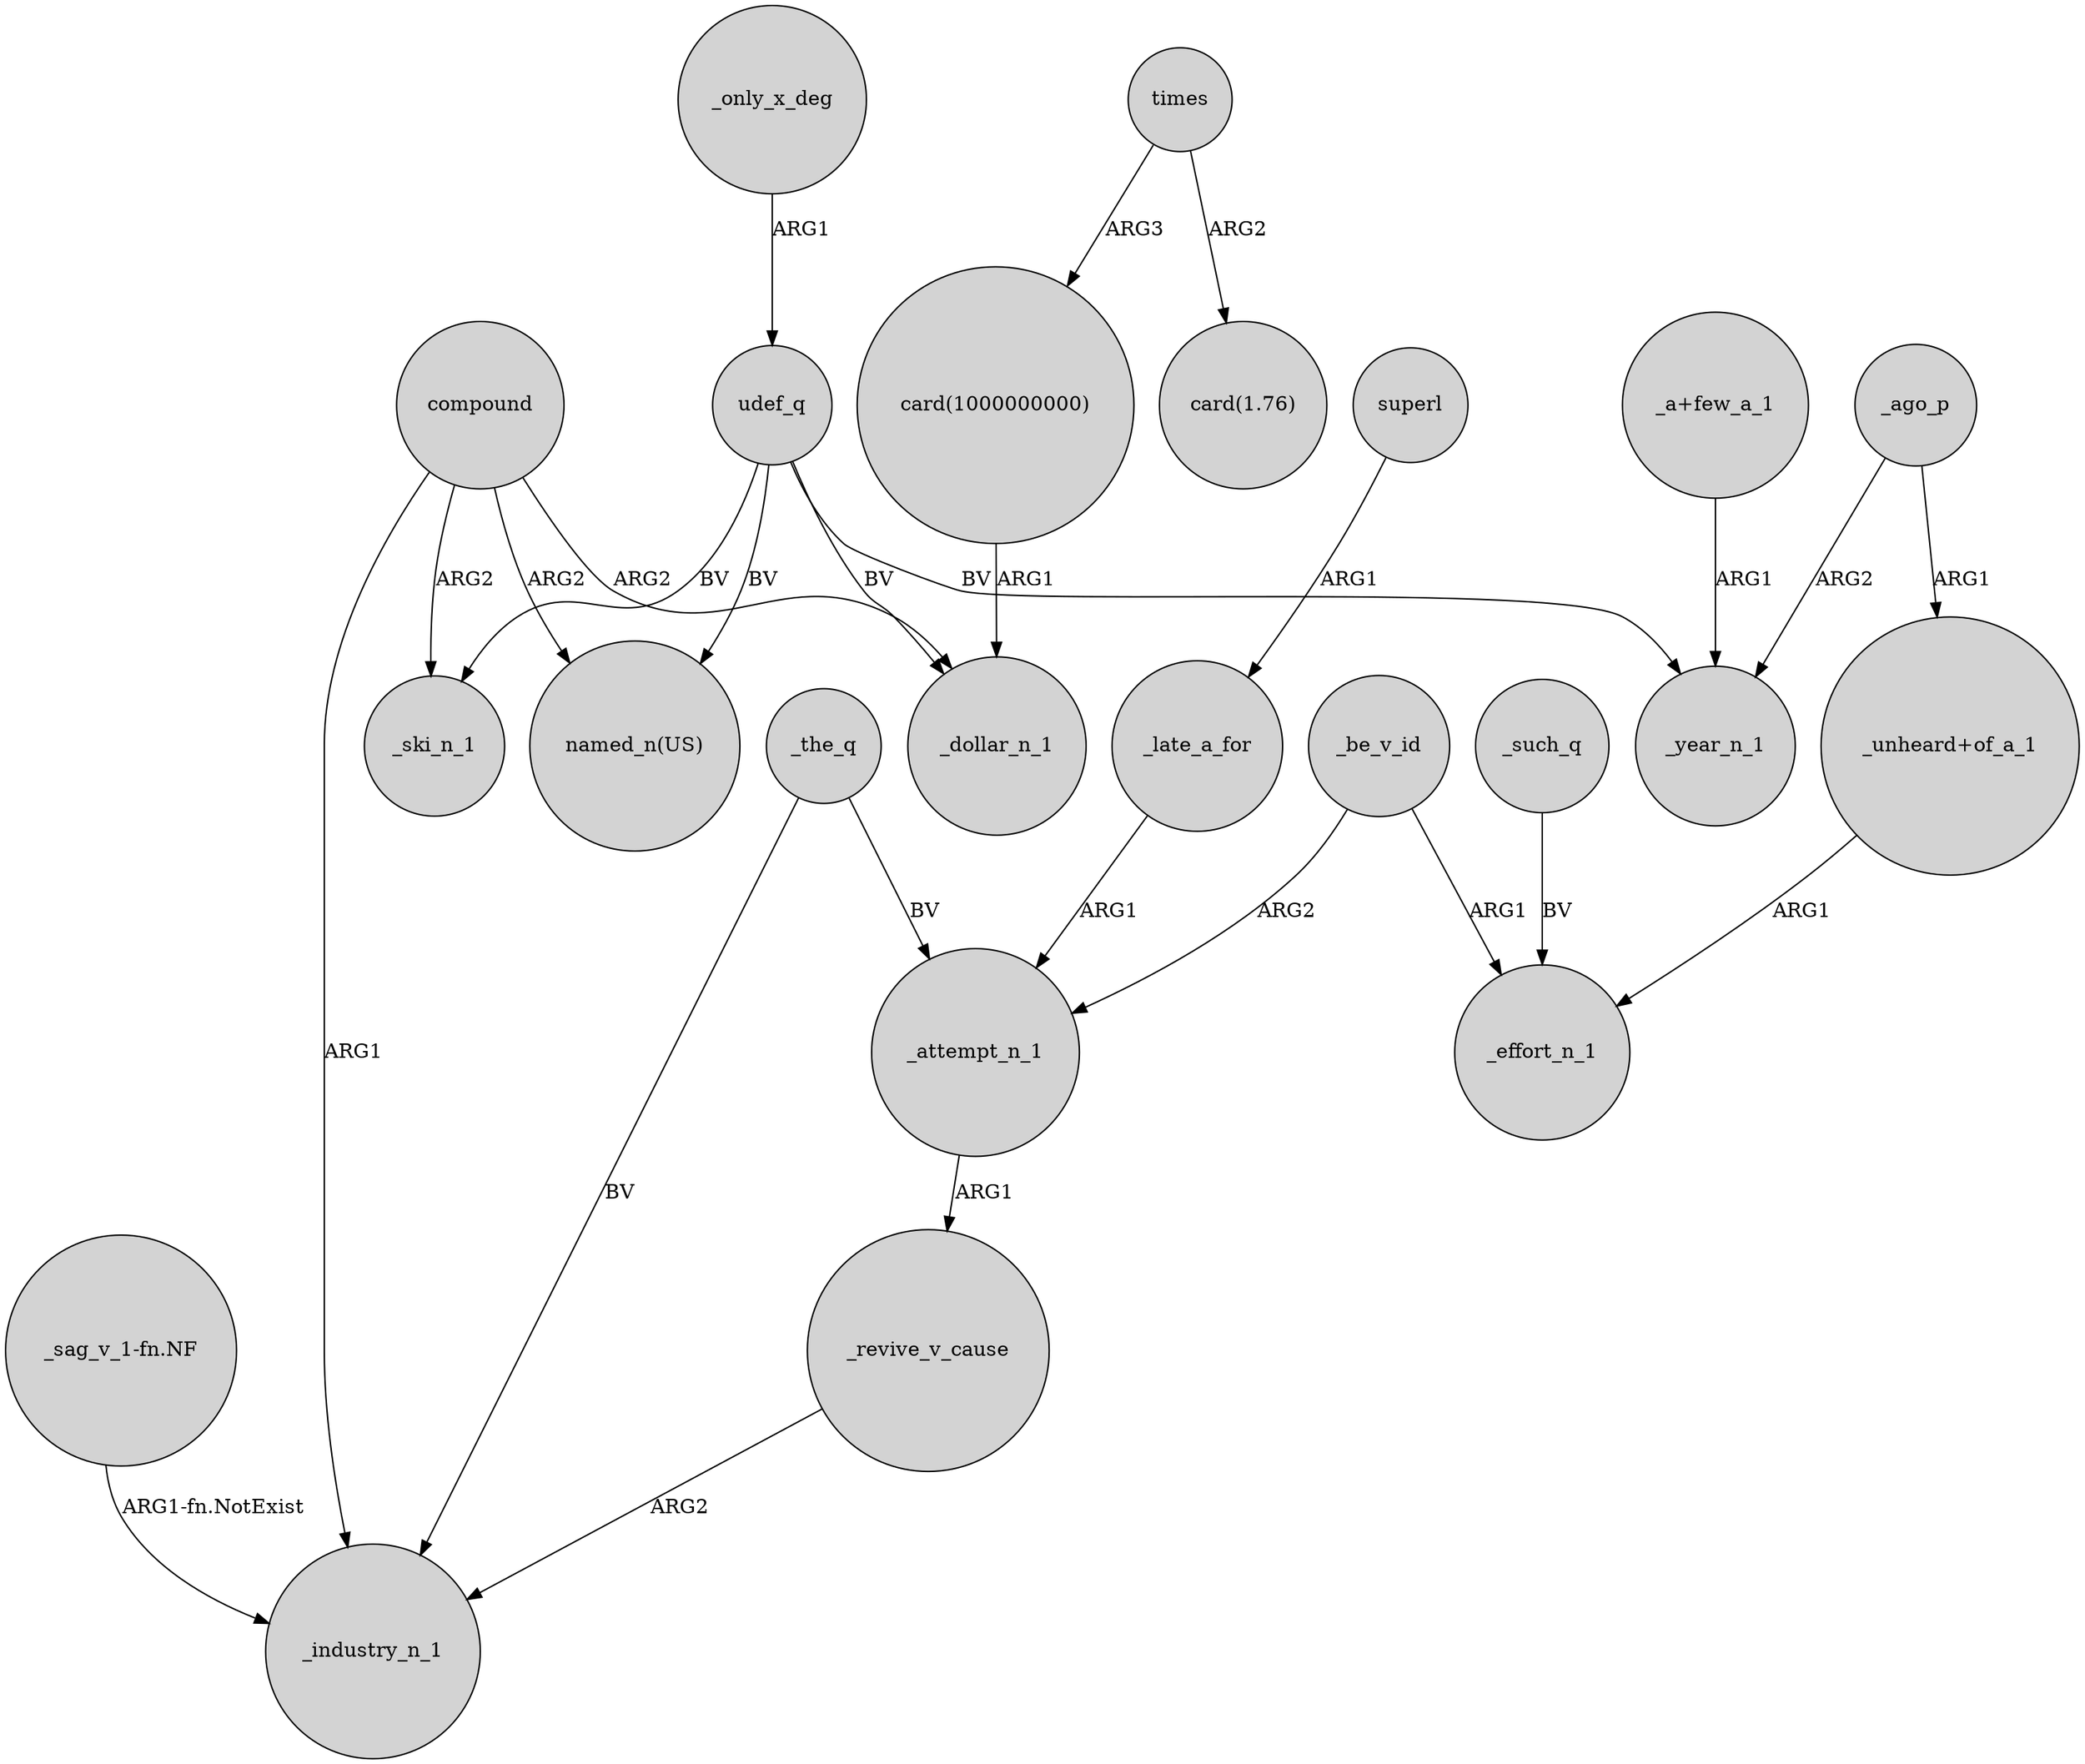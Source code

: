 digraph {
	node [shape=circle style=filled]
	_only_x_deg -> udef_q [label=ARG1]
	_be_v_id -> _attempt_n_1 [label=ARG2]
	"_sag_v_1-fn.NF" -> _industry_n_1 [label="ARG1-fn.NotExist"]
	"_unheard+of_a_1" -> _effort_n_1 [label=ARG1]
	_late_a_for -> _attempt_n_1 [label=ARG1]
	udef_q -> "named_n(US)" [label=BV]
	superl -> _late_a_for [label=ARG1]
	udef_q -> _ski_n_1 [label=BV]
	compound -> _industry_n_1 [label=ARG1]
	"_a+few_a_1" -> _year_n_1 [label=ARG1]
	_revive_v_cause -> _industry_n_1 [label=ARG2]
	_the_q -> _industry_n_1 [label=BV]
	_attempt_n_1 -> _revive_v_cause [label=ARG1]
	compound -> "named_n(US)" [label=ARG2]
	times -> "card(1000000000)" [label=ARG3]
	_ago_p -> _year_n_1 [label=ARG2]
	_the_q -> _attempt_n_1 [label=BV]
	_be_v_id -> _effort_n_1 [label=ARG1]
	udef_q -> _year_n_1 [label=BV]
	_such_q -> _effort_n_1 [label=BV]
	_ago_p -> "_unheard+of_a_1" [label=ARG1]
	"card(1000000000)" -> _dollar_n_1 [label=ARG1]
	compound -> _dollar_n_1 [label=ARG2]
	compound -> _ski_n_1 [label=ARG2]
	times -> "card(1.76)" [label=ARG2]
	udef_q -> _dollar_n_1 [label=BV]
}
